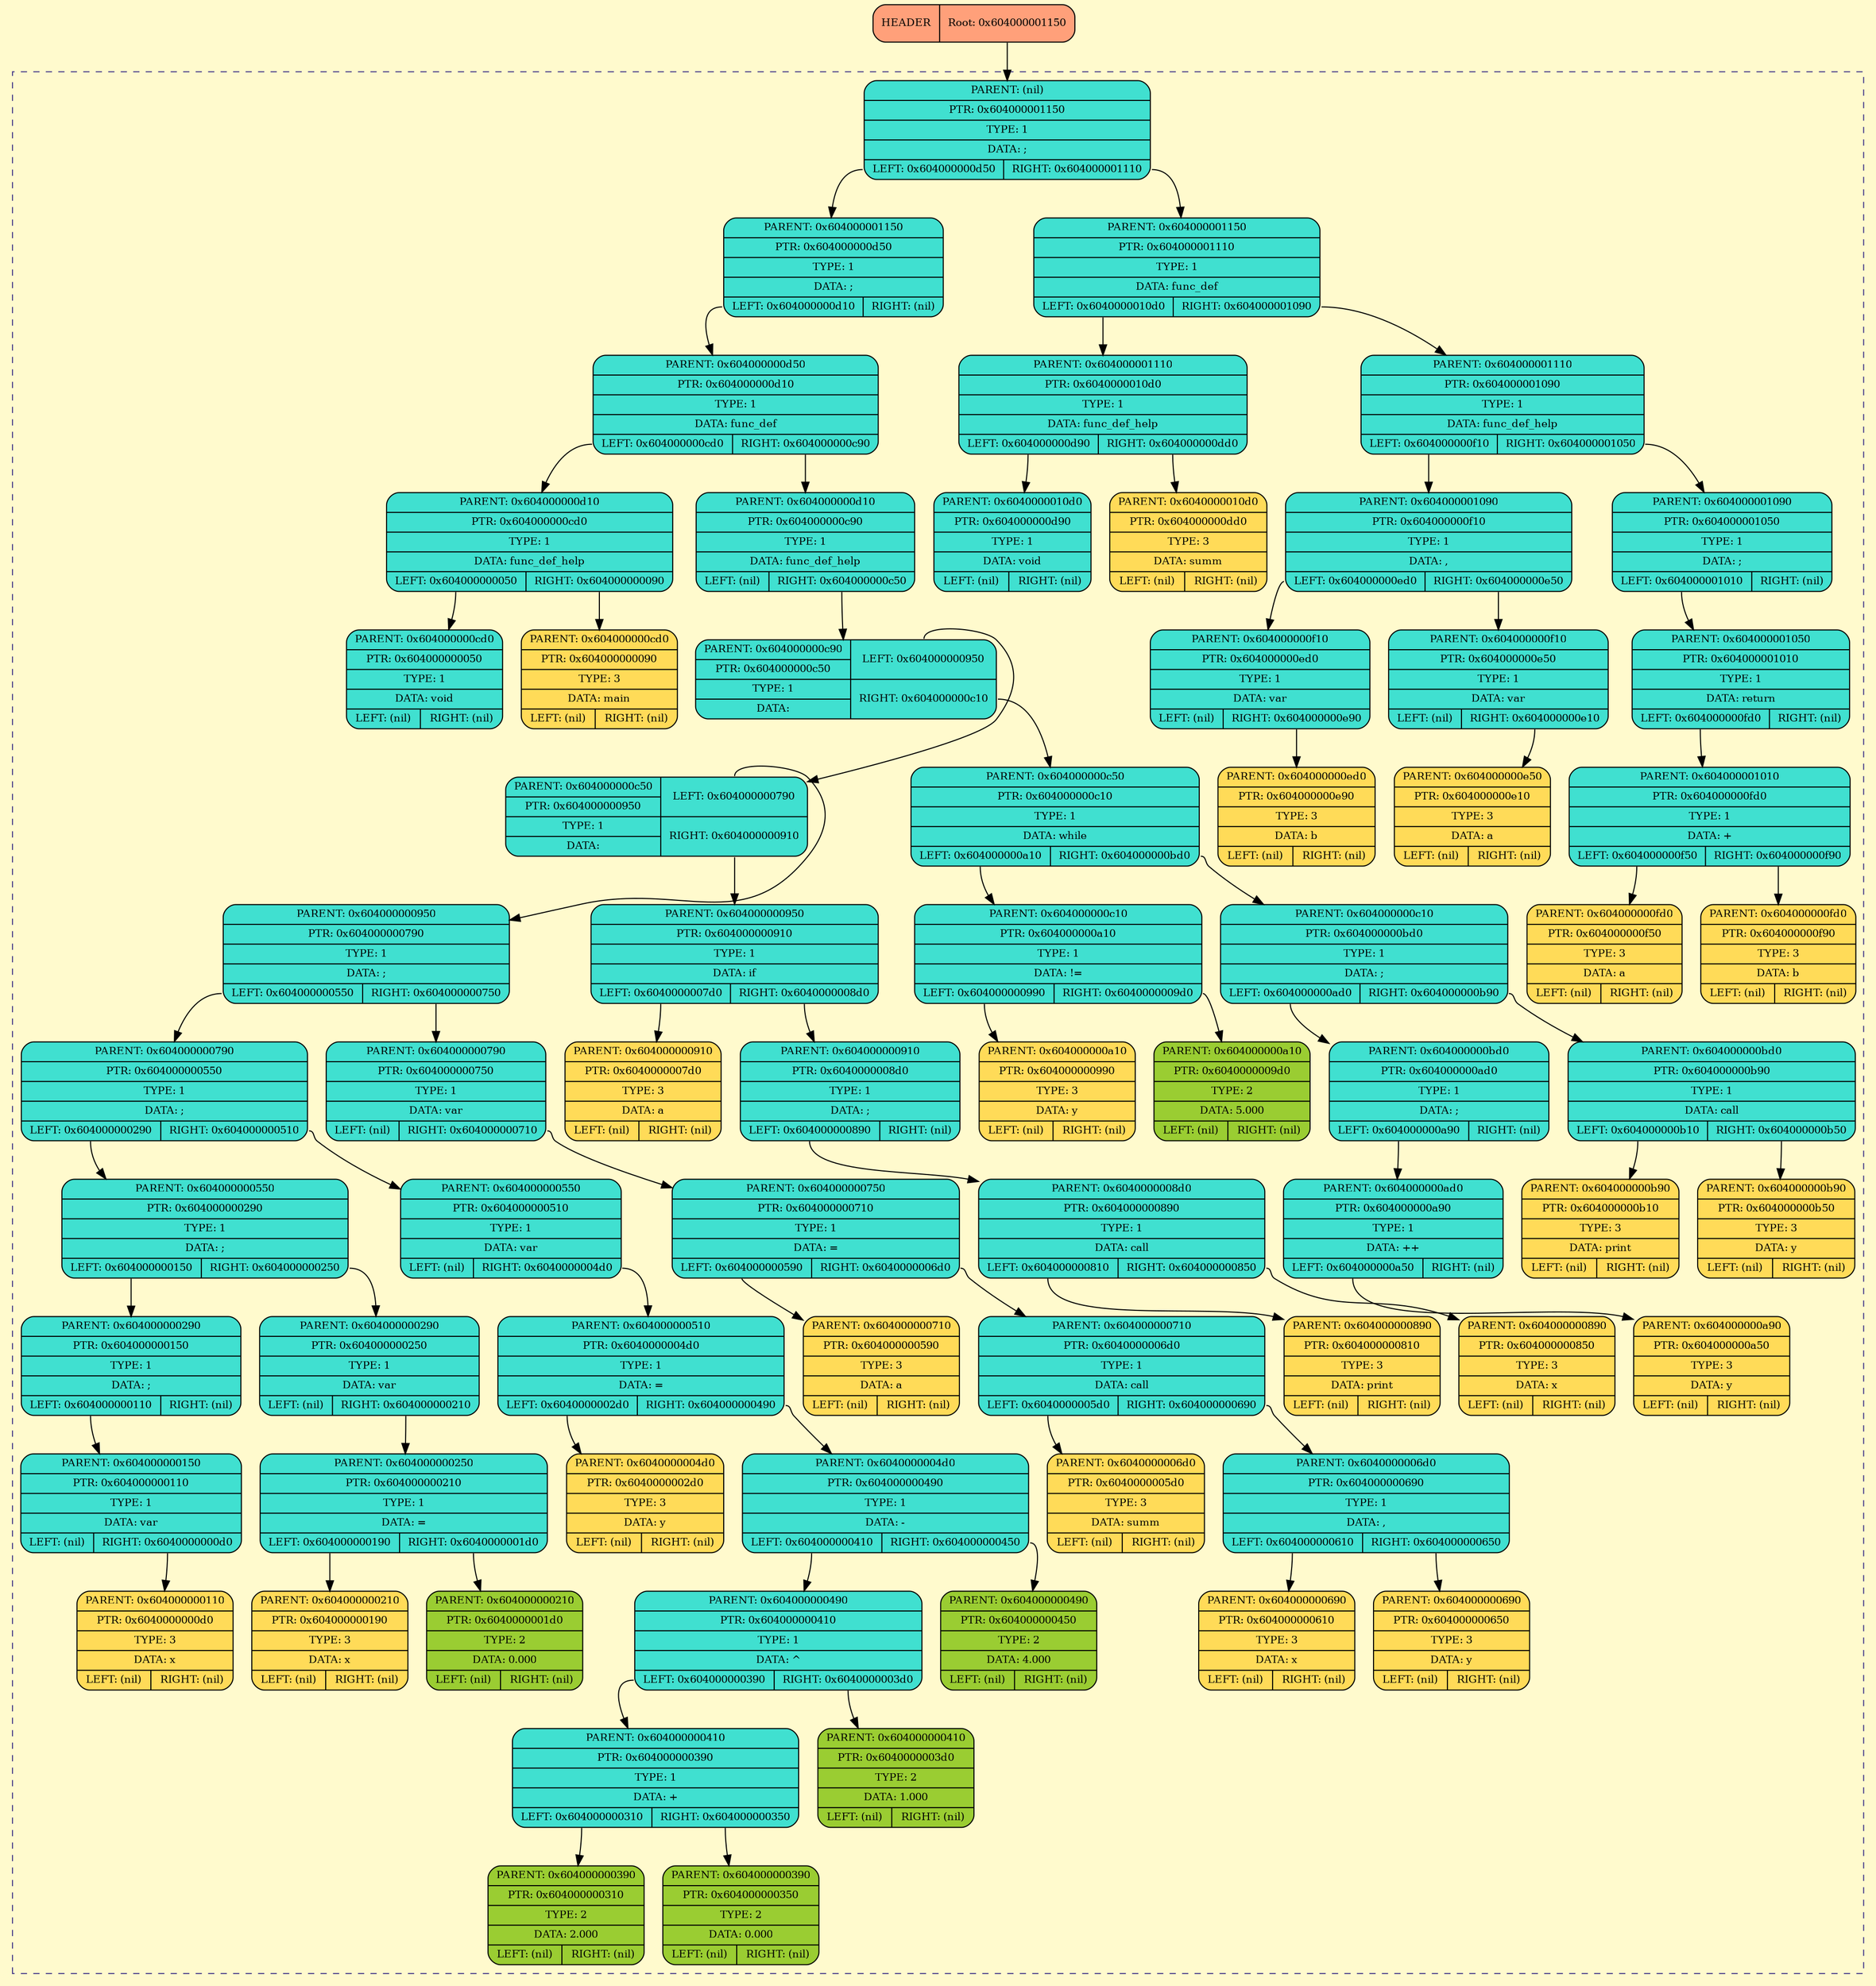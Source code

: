 digraph G{
rankdir = TB;
bgcolor = "#FFFACD";
node[color = "#000000", fontsize = 10];
edge[color = "#000000", fontsize = 15];
subgraph cluster_list {
	node[style = filled, fontsize = 10];
	edge[color = "#000000", fontsize = 15];
	style = "dashed";
	color = "#483D8B";
	node0x604000001150 [shape = Mrecord, style = filled, fillcolor = "#40E0D0", color = "#000000", label = "{ PARENT: (nil) | PTR: 0x604000001150 | TYPE: 1 | DATA:  ;  | { <f0> LEFT: 0x604000000d50 | <f1> RIGHT: 0x604000001110 }}"];
	node0x604000000d50 [shape = Mrecord, style = filled, fillcolor = "#40E0D0", color = "#000000", label = "{ PARENT: 0x604000001150 | PTR: 0x604000000d50 | TYPE: 1 | DATA:  ;  | { <f0> LEFT: 0x604000000d10 | <f1> RIGHT: (nil) }}"];
	node0x604000000d10 [shape = Mrecord, style = filled, fillcolor = "#40E0D0", color = "#000000", label = "{ PARENT: 0x604000000d50 | PTR: 0x604000000d10 | TYPE: 1 | DATA:  func_def  | { <f0> LEFT: 0x604000000cd0 | <f1> RIGHT: 0x604000000c90 }}"];
	node0x604000000cd0 [shape = Mrecord, style = filled, fillcolor = "#40E0D0", color = "#000000", label = "{ PARENT: 0x604000000d10 | PTR: 0x604000000cd0 | TYPE: 1 | DATA:  func_def_help  | { <f0> LEFT: 0x604000000050 | <f1> RIGHT: 0x604000000090 }}"];
	node0x604000000050 [shape = Mrecord, style = filled, fillcolor = "#40E0D0", color = "#000000", label = "{ PARENT: 0x604000000cd0 | PTR: 0x604000000050 | TYPE: 1 | DATA:  void  | { <f0> LEFT: (nil) | <f1> RIGHT: (nil) }}"];
	node0x604000000cd0: <f0> -> node0x604000000050 [color = "#000000"]
	node0x604000000090 [shape = Mrecord, style = filled, fillcolor = "#ffdb58", color = "#000000", label = "{ PARENT: 0x604000000cd0 | PTR: 0x604000000090 | TYPE: 3 | DATA:  main  | { <f0> LEFT: (nil) | <f1> RIGHT: (nil) }}"];
	node0x604000000cd0: <f1> -> node0x604000000090 [color = "#000000"]
	node0x604000000d10: <f0> -> node0x604000000cd0 [color = "#000000"]
	node0x604000000c90 [shape = Mrecord, style = filled, fillcolor = "#40E0D0", color = "#000000", label = "{ PARENT: 0x604000000d10 | PTR: 0x604000000c90 | TYPE: 1 | DATA:  func_def_help  | { <f0> LEFT: (nil) | <f1> RIGHT: 0x604000000c50 }}"];
	node0x604000000c50 [shape = Mrecord, style = filled, fillcolor = "#40E0D0", color = "#000000", label = "{ PARENT: 0x604000000c90 | PTR: 0x604000000c50 | TYPE: 1 | DATA:  }  | { <f0> LEFT: 0x604000000950 | <f1> RIGHT: 0x604000000c10 }}"];
	node0x604000000950 [shape = Mrecord, style = filled, fillcolor = "#40E0D0", color = "#000000", label = "{ PARENT: 0x604000000c50 | PTR: 0x604000000950 | TYPE: 1 | DATA:  }  | { <f0> LEFT: 0x604000000790 | <f1> RIGHT: 0x604000000910 }}"];
	node0x604000000790 [shape = Mrecord, style = filled, fillcolor = "#40E0D0", color = "#000000", label = "{ PARENT: 0x604000000950 | PTR: 0x604000000790 | TYPE: 1 | DATA:  ;  | { <f0> LEFT: 0x604000000550 | <f1> RIGHT: 0x604000000750 }}"];
	node0x604000000550 [shape = Mrecord, style = filled, fillcolor = "#40E0D0", color = "#000000", label = "{ PARENT: 0x604000000790 | PTR: 0x604000000550 | TYPE: 1 | DATA:  ;  | { <f0> LEFT: 0x604000000290 | <f1> RIGHT: 0x604000000510 }}"];
	node0x604000000290 [shape = Mrecord, style = filled, fillcolor = "#40E0D0", color = "#000000", label = "{ PARENT: 0x604000000550 | PTR: 0x604000000290 | TYPE: 1 | DATA:  ;  | { <f0> LEFT: 0x604000000150 | <f1> RIGHT: 0x604000000250 }}"];
	node0x604000000150 [shape = Mrecord, style = filled, fillcolor = "#40E0D0", color = "#000000", label = "{ PARENT: 0x604000000290 | PTR: 0x604000000150 | TYPE: 1 | DATA:  ;  | { <f0> LEFT: 0x604000000110 | <f1> RIGHT: (nil) }}"];
	node0x604000000110 [shape = Mrecord, style = filled, fillcolor = "#40E0D0", color = "#000000", label = "{ PARENT: 0x604000000150 | PTR: 0x604000000110 | TYPE: 1 | DATA:  var  | { <f0> LEFT: (nil) | <f1> RIGHT: 0x6040000000d0 }}"];
	node0x6040000000d0 [shape = Mrecord, style = filled, fillcolor = "#ffdb58", color = "#000000", label = "{ PARENT: 0x604000000110 | PTR: 0x6040000000d0 | TYPE: 3 | DATA:  x  | { <f0> LEFT: (nil) | <f1> RIGHT: (nil) }}"];
	node0x604000000110: <f1> -> node0x6040000000d0 [color = "#000000"]
	node0x604000000150: <f0> -> node0x604000000110 [color = "#000000"]
	node0x604000000290: <f0> -> node0x604000000150 [color = "#000000"]
	node0x604000000250 [shape = Mrecord, style = filled, fillcolor = "#40E0D0", color = "#000000", label = "{ PARENT: 0x604000000290 | PTR: 0x604000000250 | TYPE: 1 | DATA:  var  | { <f0> LEFT: (nil) | <f1> RIGHT: 0x604000000210 }}"];
	node0x604000000210 [shape = Mrecord, style = filled, fillcolor = "#40E0D0", color = "#000000", label = "{ PARENT: 0x604000000250 | PTR: 0x604000000210 | TYPE: 1 | DATA:  =  | { <f0> LEFT: 0x604000000190 | <f1> RIGHT: 0x6040000001d0 }}"];
	node0x604000000190 [shape = Mrecord, style = filled, fillcolor = "#ffdb58", color = "#000000", label = "{ PARENT: 0x604000000210 | PTR: 0x604000000190 | TYPE: 3 | DATA:  x  | { <f0> LEFT: (nil) | <f1> RIGHT: (nil) }}"];
	node0x604000000210: <f0> -> node0x604000000190 [color = "#000000"]
	node0x6040000001d0 [shape = Mrecord, style = filled, fillcolor = "#9ACD32", color = "#000000", label = "{ PARENT: 0x604000000210 | PTR: 0x6040000001d0 | TYPE: 2 | DATA:  0.000  | { <f0> LEFT: (nil) | <f1> RIGHT: (nil) }}"];
	node0x604000000210: <f1> -> node0x6040000001d0 [color = "#000000"]
	node0x604000000250: <f1> -> node0x604000000210 [color = "#000000"]
	node0x604000000290: <f1> -> node0x604000000250 [color = "#000000"]
	node0x604000000550: <f0> -> node0x604000000290 [color = "#000000"]
	node0x604000000510 [shape = Mrecord, style = filled, fillcolor = "#40E0D0", color = "#000000", label = "{ PARENT: 0x604000000550 | PTR: 0x604000000510 | TYPE: 1 | DATA:  var  | { <f0> LEFT: (nil) | <f1> RIGHT: 0x6040000004d0 }}"];
	node0x6040000004d0 [shape = Mrecord, style = filled, fillcolor = "#40E0D0", color = "#000000", label = "{ PARENT: 0x604000000510 | PTR: 0x6040000004d0 | TYPE: 1 | DATA:  =  | { <f0> LEFT: 0x6040000002d0 | <f1> RIGHT: 0x604000000490 }}"];
	node0x6040000002d0 [shape = Mrecord, style = filled, fillcolor = "#ffdb58", color = "#000000", label = "{ PARENT: 0x6040000004d0 | PTR: 0x6040000002d0 | TYPE: 3 | DATA:  y  | { <f0> LEFT: (nil) | <f1> RIGHT: (nil) }}"];
	node0x6040000004d0: <f0> -> node0x6040000002d0 [color = "#000000"]
	node0x604000000490 [shape = Mrecord, style = filled, fillcolor = "#40E0D0", color = "#000000", label = "{ PARENT: 0x6040000004d0 | PTR: 0x604000000490 | TYPE: 1 | DATA:  -  | { <f0> LEFT: 0x604000000410 | <f1> RIGHT: 0x604000000450 }}"];
	node0x604000000410 [shape = Mrecord, style = filled, fillcolor = "#40E0D0", color = "#000000", label = "{ PARENT: 0x604000000490 | PTR: 0x604000000410 | TYPE: 1 | DATA:  ^  | { <f0> LEFT: 0x604000000390 | <f1> RIGHT: 0x6040000003d0 }}"];
	node0x604000000390 [shape = Mrecord, style = filled, fillcolor = "#40E0D0", color = "#000000", label = "{ PARENT: 0x604000000410 | PTR: 0x604000000390 | TYPE: 1 | DATA:  +  | { <f0> LEFT: 0x604000000310 | <f1> RIGHT: 0x604000000350 }}"];
	node0x604000000310 [shape = Mrecord, style = filled, fillcolor = "#9ACD32", color = "#000000", label = "{ PARENT: 0x604000000390 | PTR: 0x604000000310 | TYPE: 2 | DATA:  2.000  | { <f0> LEFT: (nil) | <f1> RIGHT: (nil) }}"];
	node0x604000000390: <f0> -> node0x604000000310 [color = "#000000"]
	node0x604000000350 [shape = Mrecord, style = filled, fillcolor = "#9ACD32", color = "#000000", label = "{ PARENT: 0x604000000390 | PTR: 0x604000000350 | TYPE: 2 | DATA:  0.000  | { <f0> LEFT: (nil) | <f1> RIGHT: (nil) }}"];
	node0x604000000390: <f1> -> node0x604000000350 [color = "#000000"]
	node0x604000000410: <f0> -> node0x604000000390 [color = "#000000"]
	node0x6040000003d0 [shape = Mrecord, style = filled, fillcolor = "#9ACD32", color = "#000000", label = "{ PARENT: 0x604000000410 | PTR: 0x6040000003d0 | TYPE: 2 | DATA:  1.000  | { <f0> LEFT: (nil) | <f1> RIGHT: (nil) }}"];
	node0x604000000410: <f1> -> node0x6040000003d0 [color = "#000000"]
	node0x604000000490: <f0> -> node0x604000000410 [color = "#000000"]
	node0x604000000450 [shape = Mrecord, style = filled, fillcolor = "#9ACD32", color = "#000000", label = "{ PARENT: 0x604000000490 | PTR: 0x604000000450 | TYPE: 2 | DATA:  4.000  | { <f0> LEFT: (nil) | <f1> RIGHT: (nil) }}"];
	node0x604000000490: <f1> -> node0x604000000450 [color = "#000000"]
	node0x6040000004d0: <f1> -> node0x604000000490 [color = "#000000"]
	node0x604000000510: <f1> -> node0x6040000004d0 [color = "#000000"]
	node0x604000000550: <f1> -> node0x604000000510 [color = "#000000"]
	node0x604000000790: <f0> -> node0x604000000550 [color = "#000000"]
	node0x604000000750 [shape = Mrecord, style = filled, fillcolor = "#40E0D0", color = "#000000", label = "{ PARENT: 0x604000000790 | PTR: 0x604000000750 | TYPE: 1 | DATA:  var  | { <f0> LEFT: (nil) | <f1> RIGHT: 0x604000000710 }}"];
	node0x604000000710 [shape = Mrecord, style = filled, fillcolor = "#40E0D0", color = "#000000", label = "{ PARENT: 0x604000000750 | PTR: 0x604000000710 | TYPE: 1 | DATA:  =  | { <f0> LEFT: 0x604000000590 | <f1> RIGHT: 0x6040000006d0 }}"];
	node0x604000000590 [shape = Mrecord, style = filled, fillcolor = "#ffdb58", color = "#000000", label = "{ PARENT: 0x604000000710 | PTR: 0x604000000590 | TYPE: 3 | DATA:  a  | { <f0> LEFT: (nil) | <f1> RIGHT: (nil) }}"];
	node0x604000000710: <f0> -> node0x604000000590 [color = "#000000"]
	node0x6040000006d0 [shape = Mrecord, style = filled, fillcolor = "#40E0D0", color = "#000000", label = "{ PARENT: 0x604000000710 | PTR: 0x6040000006d0 | TYPE: 1 | DATA:  call  | { <f0> LEFT: 0x6040000005d0 | <f1> RIGHT: 0x604000000690 }}"];
	node0x6040000005d0 [shape = Mrecord, style = filled, fillcolor = "#ffdb58", color = "#000000", label = "{ PARENT: 0x6040000006d0 | PTR: 0x6040000005d0 | TYPE: 3 | DATA:  summ  | { <f0> LEFT: (nil) | <f1> RIGHT: (nil) }}"];
	node0x6040000006d0: <f0> -> node0x6040000005d0 [color = "#000000"]
	node0x604000000690 [shape = Mrecord, style = filled, fillcolor = "#40E0D0", color = "#000000", label = "{ PARENT: 0x6040000006d0 | PTR: 0x604000000690 | TYPE: 1 | DATA:  ,  | { <f0> LEFT: 0x604000000610 | <f1> RIGHT: 0x604000000650 }}"];
	node0x604000000610 [shape = Mrecord, style = filled, fillcolor = "#ffdb58", color = "#000000", label = "{ PARENT: 0x604000000690 | PTR: 0x604000000610 | TYPE: 3 | DATA:  x  | { <f0> LEFT: (nil) | <f1> RIGHT: (nil) }}"];
	node0x604000000690: <f0> -> node0x604000000610 [color = "#000000"]
	node0x604000000650 [shape = Mrecord, style = filled, fillcolor = "#ffdb58", color = "#000000", label = "{ PARENT: 0x604000000690 | PTR: 0x604000000650 | TYPE: 3 | DATA:  y  | { <f0> LEFT: (nil) | <f1> RIGHT: (nil) }}"];
	node0x604000000690: <f1> -> node0x604000000650 [color = "#000000"]
	node0x6040000006d0: <f1> -> node0x604000000690 [color = "#000000"]
	node0x604000000710: <f1> -> node0x6040000006d0 [color = "#000000"]
	node0x604000000750: <f1> -> node0x604000000710 [color = "#000000"]
	node0x604000000790: <f1> -> node0x604000000750 [color = "#000000"]
	node0x604000000950: <f0> -> node0x604000000790 [color = "#000000"]
	node0x604000000910 [shape = Mrecord, style = filled, fillcolor = "#40E0D0", color = "#000000", label = "{ PARENT: 0x604000000950 | PTR: 0x604000000910 | TYPE: 1 | DATA:  if  | { <f0> LEFT: 0x6040000007d0 | <f1> RIGHT: 0x6040000008d0 }}"];
	node0x6040000007d0 [shape = Mrecord, style = filled, fillcolor = "#ffdb58", color = "#000000", label = "{ PARENT: 0x604000000910 | PTR: 0x6040000007d0 | TYPE: 3 | DATA:  a  | { <f0> LEFT: (nil) | <f1> RIGHT: (nil) }}"];
	node0x604000000910: <f0> -> node0x6040000007d0 [color = "#000000"]
	node0x6040000008d0 [shape = Mrecord, style = filled, fillcolor = "#40E0D0", color = "#000000", label = "{ PARENT: 0x604000000910 | PTR: 0x6040000008d0 | TYPE: 1 | DATA:  ;  | { <f0> LEFT: 0x604000000890 | <f1> RIGHT: (nil) }}"];
	node0x604000000890 [shape = Mrecord, style = filled, fillcolor = "#40E0D0", color = "#000000", label = "{ PARENT: 0x6040000008d0 | PTR: 0x604000000890 | TYPE: 1 | DATA:  call  | { <f0> LEFT: 0x604000000810 | <f1> RIGHT: 0x604000000850 }}"];
	node0x604000000810 [shape = Mrecord, style = filled, fillcolor = "#ffdb58", color = "#000000", label = "{ PARENT: 0x604000000890 | PTR: 0x604000000810 | TYPE: 3 | DATA:  print  | { <f0> LEFT: (nil) | <f1> RIGHT: (nil) }}"];
	node0x604000000890: <f0> -> node0x604000000810 [color = "#000000"]
	node0x604000000850 [shape = Mrecord, style = filled, fillcolor = "#ffdb58", color = "#000000", label = "{ PARENT: 0x604000000890 | PTR: 0x604000000850 | TYPE: 3 | DATA:  x  | { <f0> LEFT: (nil) | <f1> RIGHT: (nil) }}"];
	node0x604000000890: <f1> -> node0x604000000850 [color = "#000000"]
	node0x6040000008d0: <f0> -> node0x604000000890 [color = "#000000"]
	node0x604000000910: <f1> -> node0x6040000008d0 [color = "#000000"]
	node0x604000000950: <f1> -> node0x604000000910 [color = "#000000"]
	node0x604000000c50: <f0> -> node0x604000000950 [color = "#000000"]
	node0x604000000c10 [shape = Mrecord, style = filled, fillcolor = "#40E0D0", color = "#000000", label = "{ PARENT: 0x604000000c50 | PTR: 0x604000000c10 | TYPE: 1 | DATA:  while  | { <f0> LEFT: 0x604000000a10 | <f1> RIGHT: 0x604000000bd0 }}"];
	node0x604000000a10 [shape = Mrecord, style = filled, fillcolor = "#40E0D0", color = "#000000", label = "{ PARENT: 0x604000000c10 | PTR: 0x604000000a10 | TYPE: 1 | DATA:  !=  | { <f0> LEFT: 0x604000000990 | <f1> RIGHT: 0x6040000009d0 }}"];
	node0x604000000990 [shape = Mrecord, style = filled, fillcolor = "#ffdb58", color = "#000000", label = "{ PARENT: 0x604000000a10 | PTR: 0x604000000990 | TYPE: 3 | DATA:  y  | { <f0> LEFT: (nil) | <f1> RIGHT: (nil) }}"];
	node0x604000000a10: <f0> -> node0x604000000990 [color = "#000000"]
	node0x6040000009d0 [shape = Mrecord, style = filled, fillcolor = "#9ACD32", color = "#000000", label = "{ PARENT: 0x604000000a10 | PTR: 0x6040000009d0 | TYPE: 2 | DATA:  5.000  | { <f0> LEFT: (nil) | <f1> RIGHT: (nil) }}"];
	node0x604000000a10: <f1> -> node0x6040000009d0 [color = "#000000"]
	node0x604000000c10: <f0> -> node0x604000000a10 [color = "#000000"]
	node0x604000000bd0 [shape = Mrecord, style = filled, fillcolor = "#40E0D0", color = "#000000", label = "{ PARENT: 0x604000000c10 | PTR: 0x604000000bd0 | TYPE: 1 | DATA:  ;  | { <f0> LEFT: 0x604000000ad0 | <f1> RIGHT: 0x604000000b90 }}"];
	node0x604000000ad0 [shape = Mrecord, style = filled, fillcolor = "#40E0D0", color = "#000000", label = "{ PARENT: 0x604000000bd0 | PTR: 0x604000000ad0 | TYPE: 1 | DATA:  ;  | { <f0> LEFT: 0x604000000a90 | <f1> RIGHT: (nil) }}"];
	node0x604000000a90 [shape = Mrecord, style = filled, fillcolor = "#40E0D0", color = "#000000", label = "{ PARENT: 0x604000000ad0 | PTR: 0x604000000a90 | TYPE: 1 | DATA:  ++  | { <f0> LEFT: 0x604000000a50 | <f1> RIGHT: (nil) }}"];
	node0x604000000a50 [shape = Mrecord, style = filled, fillcolor = "#ffdb58", color = "#000000", label = "{ PARENT: 0x604000000a90 | PTR: 0x604000000a50 | TYPE: 3 | DATA:  y  | { <f0> LEFT: (nil) | <f1> RIGHT: (nil) }}"];
	node0x604000000a90: <f0> -> node0x604000000a50 [color = "#000000"]
	node0x604000000ad0: <f0> -> node0x604000000a90 [color = "#000000"]
	node0x604000000bd0: <f0> -> node0x604000000ad0 [color = "#000000"]
	node0x604000000b90 [shape = Mrecord, style = filled, fillcolor = "#40E0D0", color = "#000000", label = "{ PARENT: 0x604000000bd0 | PTR: 0x604000000b90 | TYPE: 1 | DATA:  call  | { <f0> LEFT: 0x604000000b10 | <f1> RIGHT: 0x604000000b50 }}"];
	node0x604000000b10 [shape = Mrecord, style = filled, fillcolor = "#ffdb58", color = "#000000", label = "{ PARENT: 0x604000000b90 | PTR: 0x604000000b10 | TYPE: 3 | DATA:  print  | { <f0> LEFT: (nil) | <f1> RIGHT: (nil) }}"];
	node0x604000000b90: <f0> -> node0x604000000b10 [color = "#000000"]
	node0x604000000b50 [shape = Mrecord, style = filled, fillcolor = "#ffdb58", color = "#000000", label = "{ PARENT: 0x604000000b90 | PTR: 0x604000000b50 | TYPE: 3 | DATA:  y  | { <f0> LEFT: (nil) | <f1> RIGHT: (nil) }}"];
	node0x604000000b90: <f1> -> node0x604000000b50 [color = "#000000"]
	node0x604000000bd0: <f1> -> node0x604000000b90 [color = "#000000"]
	node0x604000000c10: <f1> -> node0x604000000bd0 [color = "#000000"]
	node0x604000000c50: <f1> -> node0x604000000c10 [color = "#000000"]
	node0x604000000c90: <f1> -> node0x604000000c50 [color = "#000000"]
	node0x604000000d10: <f1> -> node0x604000000c90 [color = "#000000"]
	node0x604000000d50: <f0> -> node0x604000000d10 [color = "#000000"]
	node0x604000001150: <f0> -> node0x604000000d50 [color = "#000000"]
	node0x604000001110 [shape = Mrecord, style = filled, fillcolor = "#40E0D0", color = "#000000", label = "{ PARENT: 0x604000001150 | PTR: 0x604000001110 | TYPE: 1 | DATA:  func_def  | { <f0> LEFT: 0x6040000010d0 | <f1> RIGHT: 0x604000001090 }}"];
	node0x6040000010d0 [shape = Mrecord, style = filled, fillcolor = "#40E0D0", color = "#000000", label = "{ PARENT: 0x604000001110 | PTR: 0x6040000010d0 | TYPE: 1 | DATA:  func_def_help  | { <f0> LEFT: 0x604000000d90 | <f1> RIGHT: 0x604000000dd0 }}"];
	node0x604000000d90 [shape = Mrecord, style = filled, fillcolor = "#40E0D0", color = "#000000", label = "{ PARENT: 0x6040000010d0 | PTR: 0x604000000d90 | TYPE: 1 | DATA:  void  | { <f0> LEFT: (nil) | <f1> RIGHT: (nil) }}"];
	node0x6040000010d0: <f0> -> node0x604000000d90 [color = "#000000"]
	node0x604000000dd0 [shape = Mrecord, style = filled, fillcolor = "#ffdb58", color = "#000000", label = "{ PARENT: 0x6040000010d0 | PTR: 0x604000000dd0 | TYPE: 3 | DATA:  summ  | { <f0> LEFT: (nil) | <f1> RIGHT: (nil) }}"];
	node0x6040000010d0: <f1> -> node0x604000000dd0 [color = "#000000"]
	node0x604000001110: <f0> -> node0x6040000010d0 [color = "#000000"]
	node0x604000001090 [shape = Mrecord, style = filled, fillcolor = "#40E0D0", color = "#000000", label = "{ PARENT: 0x604000001110 | PTR: 0x604000001090 | TYPE: 1 | DATA:  func_def_help  | { <f0> LEFT: 0x604000000f10 | <f1> RIGHT: 0x604000001050 }}"];
	node0x604000000f10 [shape = Mrecord, style = filled, fillcolor = "#40E0D0", color = "#000000", label = "{ PARENT: 0x604000001090 | PTR: 0x604000000f10 | TYPE: 1 | DATA:  ,  | { <f0> LEFT: 0x604000000ed0 | <f1> RIGHT: 0x604000000e50 }}"];
	node0x604000000ed0 [shape = Mrecord, style = filled, fillcolor = "#40E0D0", color = "#000000", label = "{ PARENT: 0x604000000f10 | PTR: 0x604000000ed0 | TYPE: 1 | DATA:  var  | { <f0> LEFT: (nil) | <f1> RIGHT: 0x604000000e90 }}"];
	node0x604000000e90 [shape = Mrecord, style = filled, fillcolor = "#ffdb58", color = "#000000", label = "{ PARENT: 0x604000000ed0 | PTR: 0x604000000e90 | TYPE: 3 | DATA:  b  | { <f0> LEFT: (nil) | <f1> RIGHT: (nil) }}"];
	node0x604000000ed0: <f1> -> node0x604000000e90 [color = "#000000"]
	node0x604000000f10: <f0> -> node0x604000000ed0 [color = "#000000"]
	node0x604000000e50 [shape = Mrecord, style = filled, fillcolor = "#40E0D0", color = "#000000", label = "{ PARENT: 0x604000000f10 | PTR: 0x604000000e50 | TYPE: 1 | DATA:  var  | { <f0> LEFT: (nil) | <f1> RIGHT: 0x604000000e10 }}"];
	node0x604000000e10 [shape = Mrecord, style = filled, fillcolor = "#ffdb58", color = "#000000", label = "{ PARENT: 0x604000000e50 | PTR: 0x604000000e10 | TYPE: 3 | DATA:  a  | { <f0> LEFT: (nil) | <f1> RIGHT: (nil) }}"];
	node0x604000000e50: <f1> -> node0x604000000e10 [color = "#000000"]
	node0x604000000f10: <f1> -> node0x604000000e50 [color = "#000000"]
	node0x604000001090: <f0> -> node0x604000000f10 [color = "#000000"]
	node0x604000001050 [shape = Mrecord, style = filled, fillcolor = "#40E0D0", color = "#000000", label = "{ PARENT: 0x604000001090 | PTR: 0x604000001050 | TYPE: 1 | DATA:  ;  | { <f0> LEFT: 0x604000001010 | <f1> RIGHT: (nil) }}"];
	node0x604000001010 [shape = Mrecord, style = filled, fillcolor = "#40E0D0", color = "#000000", label = "{ PARENT: 0x604000001050 | PTR: 0x604000001010 | TYPE: 1 | DATA:  return  | { <f0> LEFT: 0x604000000fd0 | <f1> RIGHT: (nil) }}"];
	node0x604000000fd0 [shape = Mrecord, style = filled, fillcolor = "#40E0D0", color = "#000000", label = "{ PARENT: 0x604000001010 | PTR: 0x604000000fd0 | TYPE: 1 | DATA:  +  | { <f0> LEFT: 0x604000000f50 | <f1> RIGHT: 0x604000000f90 }}"];
	node0x604000000f50 [shape = Mrecord, style = filled, fillcolor = "#ffdb58", color = "#000000", label = "{ PARENT: 0x604000000fd0 | PTR: 0x604000000f50 | TYPE: 3 | DATA:  a  | { <f0> LEFT: (nil) | <f1> RIGHT: (nil) }}"];
	node0x604000000fd0: <f0> -> node0x604000000f50 [color = "#000000"]
	node0x604000000f90 [shape = Mrecord, style = filled, fillcolor = "#ffdb58", color = "#000000", label = "{ PARENT: 0x604000000fd0 | PTR: 0x604000000f90 | TYPE: 3 | DATA:  b  | { <f0> LEFT: (nil) | <f1> RIGHT: (nil) }}"];
	node0x604000000fd0: <f1> -> node0x604000000f90 [color = "#000000"]
	node0x604000001010: <f0> -> node0x604000000fd0 [color = "#000000"]
	node0x604000001050: <f0> -> node0x604000001010 [color = "#000000"]
	node0x604000001090: <f1> -> node0x604000001050 [color = "#000000"]
	node0x604000001110: <f1> -> node0x604000001090 [color = "#000000"]
	node0x604000001150: <f1> -> node0x604000001110 [color = "#000000"]
}
All[shape = Mrecord, label = " HEADER | <f0> Root: 0x604000001150 ", style = "filled", fillcolor = "#FFA07A"];
All:<f0> -> node0x604000001150 [color = "#000000"];
}
